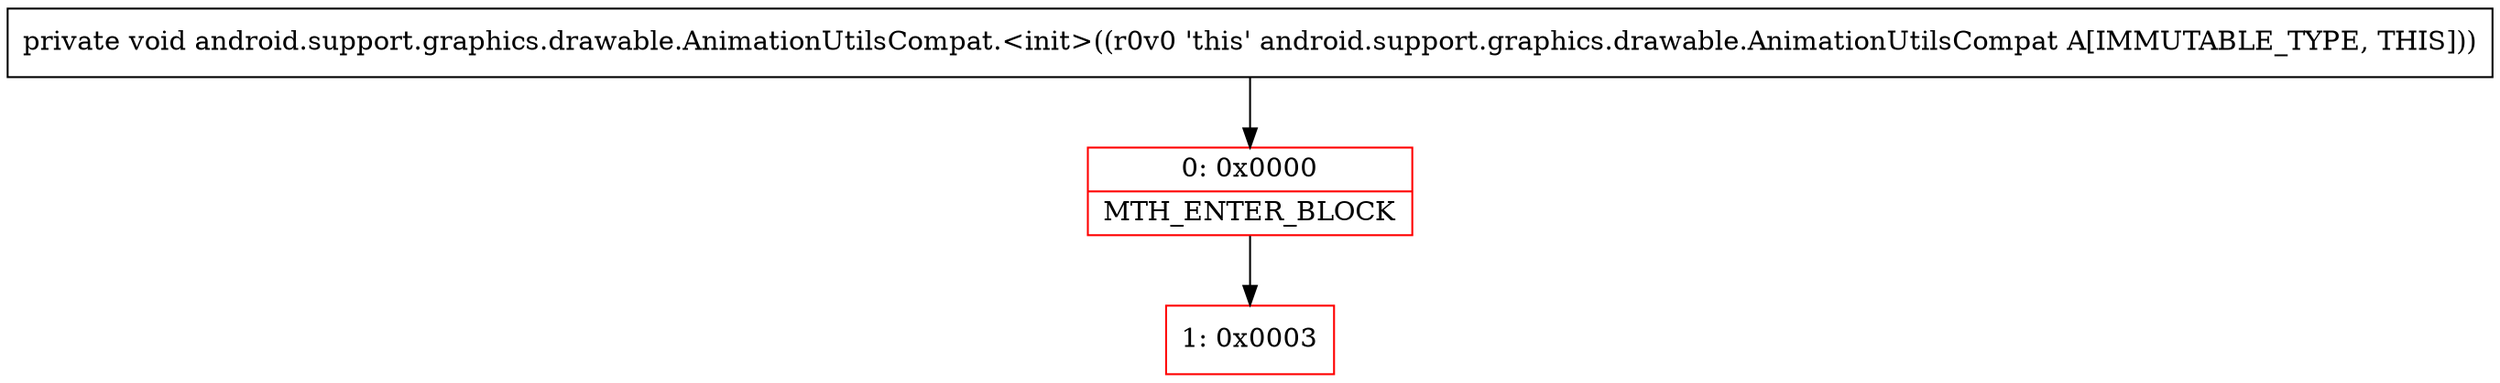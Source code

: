 digraph "CFG forandroid.support.graphics.drawable.AnimationUtilsCompat.\<init\>()V" {
subgraph cluster_Region_518245208 {
label = "R(0)";
node [shape=record,color=blue];
}
Node_0 [shape=record,color=red,label="{0\:\ 0x0000|MTH_ENTER_BLOCK\l}"];
Node_1 [shape=record,color=red,label="{1\:\ 0x0003}"];
MethodNode[shape=record,label="{private void android.support.graphics.drawable.AnimationUtilsCompat.\<init\>((r0v0 'this' android.support.graphics.drawable.AnimationUtilsCompat A[IMMUTABLE_TYPE, THIS])) }"];
MethodNode -> Node_0;
Node_0 -> Node_1;
}

